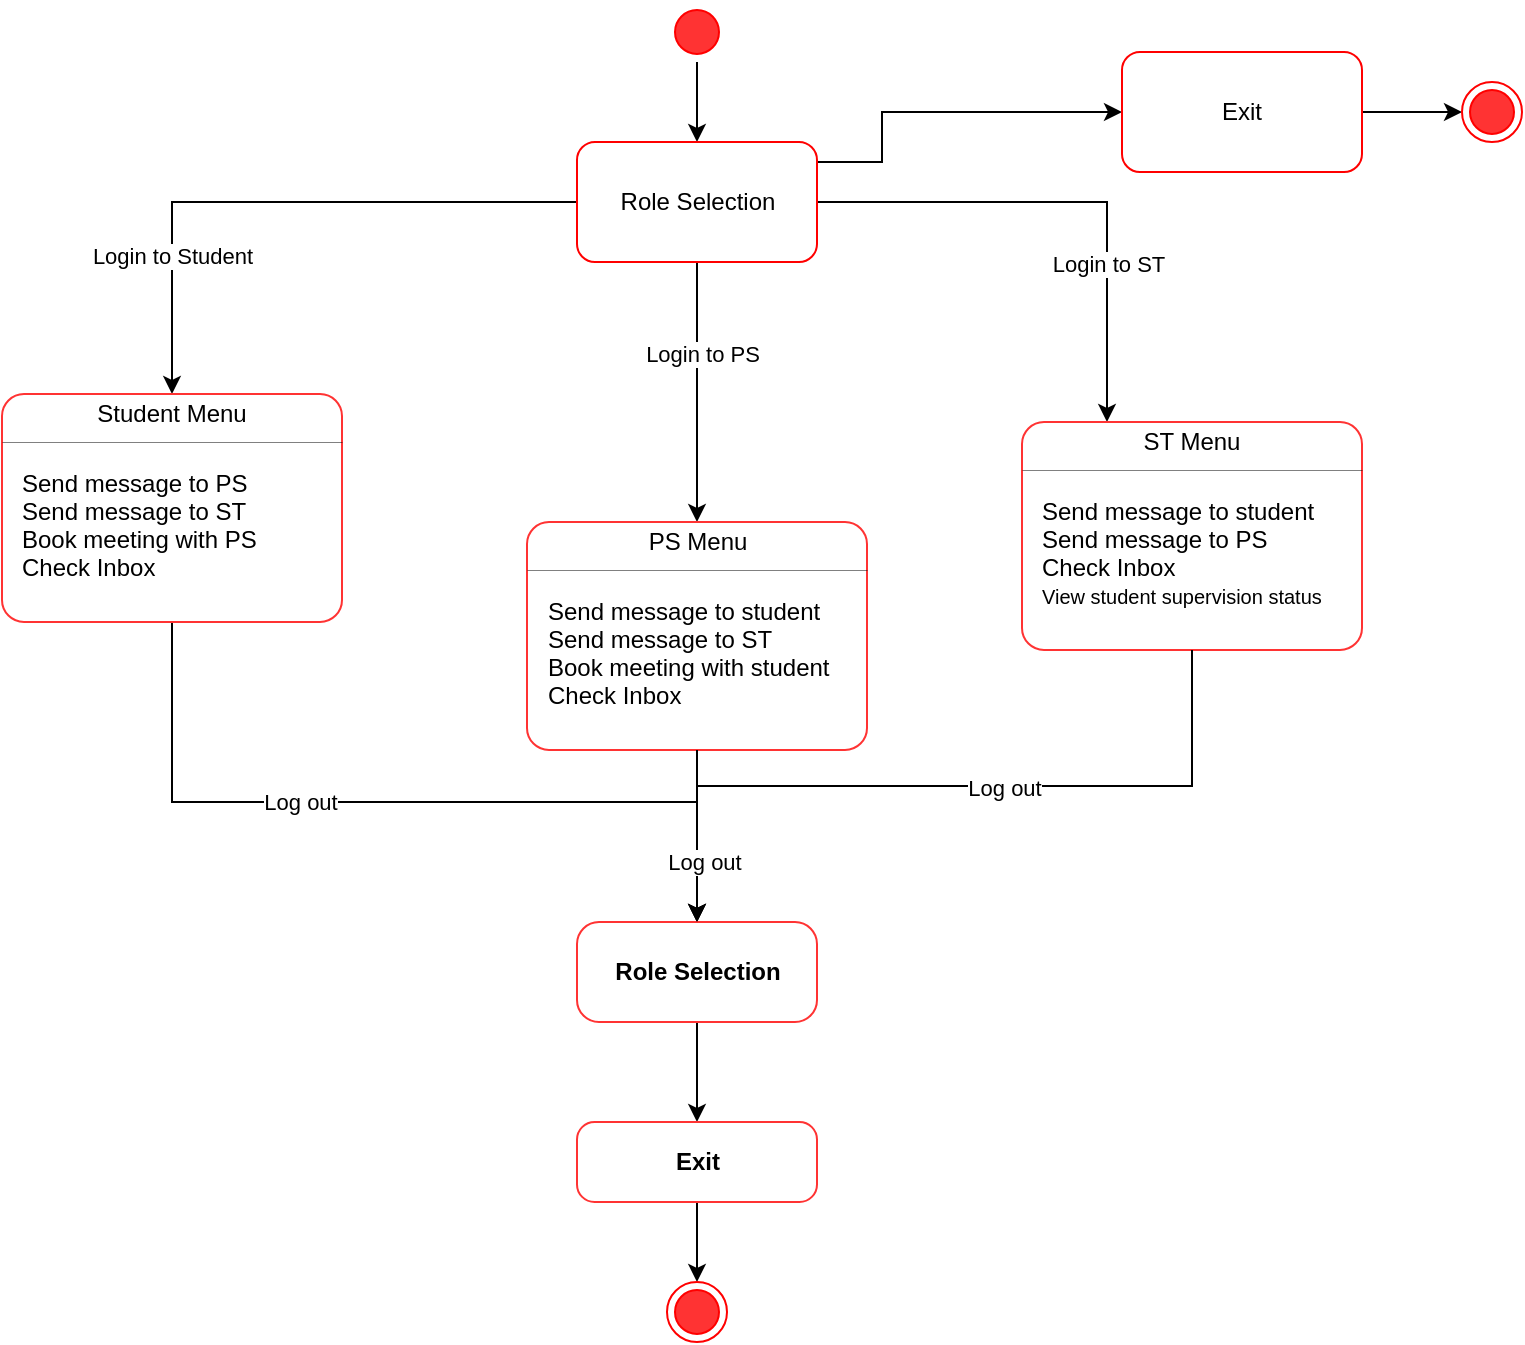 <mxfile version="25.0.1">
  <diagram name="Page-1" id="2WJPUagvzhyku301FSlA">
    <mxGraphModel dx="1194" dy="535" grid="1" gridSize="10" guides="1" tooltips="1" connect="1" arrows="1" fold="1" page="1" pageScale="1" pageWidth="850" pageHeight="1100" math="0" shadow="0">
      <root>
        <mxCell id="0" />
        <mxCell id="1" parent="0" />
        <mxCell id="kcwCu-PbDwrAhVlw852H-23" value="" style="edgeStyle=orthogonalEdgeStyle;rounded=0;orthogonalLoop=1;jettySize=auto;html=1;" parent="1" source="kcwCu-PbDwrAhVlw852H-5" target="kcwCu-PbDwrAhVlw852H-22" edge="1">
          <mxGeometry relative="1" as="geometry" />
        </mxCell>
        <mxCell id="kcwCu-PbDwrAhVlw852H-5" value="" style="ellipse;html=1;shape=startState;fillColor=#FF3333;strokeColor=#ff0000;" parent="1" vertex="1">
          <mxGeometry x="352.5" y="10" width="30" height="30" as="geometry" />
        </mxCell>
        <mxCell id="kcwCu-PbDwrAhVlw852H-25" value="" style="edgeStyle=orthogonalEdgeStyle;rounded=0;orthogonalLoop=1;jettySize=auto;html=1;entryX=0.5;entryY=0;entryDx=0;entryDy=0;" parent="1" source="kcwCu-PbDwrAhVlw852H-22" target="kcwCu-PbDwrAhVlw852H-49" edge="1">
          <mxGeometry relative="1" as="geometry">
            <mxPoint x="210" y="180" as="targetPoint" />
          </mxGeometry>
        </mxCell>
        <mxCell id="kcwCu-PbDwrAhVlw852H-81" value="Login to Student" style="edgeLabel;html=1;align=center;verticalAlign=middle;resizable=0;points=[];" parent="kcwCu-PbDwrAhVlw852H-25" vertex="1" connectable="0">
          <mxGeometry x="0.531" relative="1" as="geometry">
            <mxPoint y="1" as="offset" />
          </mxGeometry>
        </mxCell>
        <mxCell id="kcwCu-PbDwrAhVlw852H-27" value="" style="edgeStyle=orthogonalEdgeStyle;rounded=0;orthogonalLoop=1;jettySize=auto;html=1;entryX=0.5;entryY=0;entryDx=0;entryDy=0;" parent="1" source="kcwCu-PbDwrAhVlw852H-22" target="kcwCu-PbDwrAhVlw852H-61" edge="1">
          <mxGeometry relative="1" as="geometry">
            <mxPoint x="367.5" y="180" as="targetPoint" />
          </mxGeometry>
        </mxCell>
        <mxCell id="kcwCu-PbDwrAhVlw852H-78" value="Login to PS" style="edgeLabel;html=1;align=center;verticalAlign=middle;resizable=0;points=[];" parent="kcwCu-PbDwrAhVlw852H-27" vertex="1" connectable="0">
          <mxGeometry x="-0.292" y="2" relative="1" as="geometry">
            <mxPoint as="offset" />
          </mxGeometry>
        </mxCell>
        <mxCell id="kcwCu-PbDwrAhVlw852H-34" value="" style="edgeStyle=orthogonalEdgeStyle;rounded=0;orthogonalLoop=1;jettySize=auto;html=1;entryX=0.25;entryY=0;entryDx=0;entryDy=0;" parent="1" source="kcwCu-PbDwrAhVlw852H-22" target="kcwCu-PbDwrAhVlw852H-70" edge="1">
          <mxGeometry x="0.004" relative="1" as="geometry">
            <mxPoint x="530" y="180" as="targetPoint" />
            <mxPoint as="offset" />
          </mxGeometry>
        </mxCell>
        <mxCell id="kcwCu-PbDwrAhVlw852H-80" value="Login to ST" style="edgeLabel;html=1;align=center;verticalAlign=middle;resizable=0;points=[];" parent="kcwCu-PbDwrAhVlw852H-34" vertex="1" connectable="0">
          <mxGeometry x="0.382" relative="1" as="geometry">
            <mxPoint as="offset" />
          </mxGeometry>
        </mxCell>
        <mxCell id="kcwCu-PbDwrAhVlw852H-36" value="" style="edgeStyle=orthogonalEdgeStyle;rounded=0;orthogonalLoop=1;jettySize=auto;html=1;" parent="1" source="kcwCu-PbDwrAhVlw852H-22" target="kcwCu-PbDwrAhVlw852H-35" edge="1">
          <mxGeometry relative="1" as="geometry">
            <Array as="points">
              <mxPoint x="460" y="90" />
              <mxPoint x="460" y="65" />
            </Array>
          </mxGeometry>
        </mxCell>
        <mxCell id="kcwCu-PbDwrAhVlw852H-22" value="Role Selection" style="rounded=1;whiteSpace=wrap;html=1;fillColor=#FFFFFF;strokeColor=#ff0000;" parent="1" vertex="1">
          <mxGeometry x="307.5" y="80" width="120" height="60" as="geometry" />
        </mxCell>
        <mxCell id="kcwCu-PbDwrAhVlw852H-41" value="" style="edgeStyle=orthogonalEdgeStyle;rounded=0;orthogonalLoop=1;jettySize=auto;html=1;entryX=0;entryY=0.5;entryDx=0;entryDy=0;" parent="1" source="kcwCu-PbDwrAhVlw852H-35" target="kcwCu-PbDwrAhVlw852H-92" edge="1">
          <mxGeometry relative="1" as="geometry">
            <mxPoint x="760" y="80" as="targetPoint" />
          </mxGeometry>
        </mxCell>
        <mxCell id="kcwCu-PbDwrAhVlw852H-35" value="Exit" style="rounded=1;whiteSpace=wrap;html=1;fillColor=#FFFFFF;strokeColor=#ff0000;" parent="1" vertex="1">
          <mxGeometry x="580" y="35" width="120" height="60" as="geometry" />
        </mxCell>
        <mxCell id="kcwCu-PbDwrAhVlw852H-85" value="" style="edgeStyle=orthogonalEdgeStyle;rounded=0;orthogonalLoop=1;jettySize=auto;html=1;entryX=0.5;entryY=0;entryDx=0;entryDy=0;" parent="1" source="kcwCu-PbDwrAhVlw852H-48" target="kcwCu-PbDwrAhVlw852H-90" edge="1">
          <mxGeometry relative="1" as="geometry">
            <mxPoint x="135" y="470" as="targetPoint" />
            <Array as="points">
              <mxPoint x="368" y="410" />
            </Array>
          </mxGeometry>
        </mxCell>
        <mxCell id="kcwCu-PbDwrAhVlw852H-102" value="Log out" style="edgeLabel;html=1;align=center;verticalAlign=middle;resizable=0;points=[];" parent="kcwCu-PbDwrAhVlw852H-85" vertex="1" connectable="0">
          <mxGeometry x="-0.253" relative="1" as="geometry">
            <mxPoint as="offset" />
          </mxGeometry>
        </mxCell>
        <mxCell id="kcwCu-PbDwrAhVlw852H-48" value="" style="fontStyle=1;align=center;verticalAlign=middle;childLayout=stackLayout;horizontal=1;horizontalStack=0;resizeParent=1;resizeParentMax=0;resizeLast=0;marginBottom=0;rounded=1;absoluteArcSize=1;arcSize=22;strokeColor=#FF3333;" parent="1" vertex="1">
          <mxGeometry x="20" y="206" width="170" height="114" as="geometry" />
        </mxCell>
        <mxCell id="kcwCu-PbDwrAhVlw852H-49" value="Student Menu" style="html=1;align=center;spacing=0;verticalAlign=middle;strokeColor=none;fillColor=none;whiteSpace=wrap;" parent="kcwCu-PbDwrAhVlw852H-48" vertex="1">
          <mxGeometry width="170" height="20" as="geometry" />
        </mxCell>
        <mxCell id="kcwCu-PbDwrAhVlw852H-50" value="" style="line;strokeWidth=0.25;fillColor=none;align=left;verticalAlign=middle;spacingTop=-1;spacingLeft=3;spacingRight=3;rotatable=0;labelPosition=right;points=[];portConstraint=eastwest;" parent="kcwCu-PbDwrAhVlw852H-48" vertex="1">
          <mxGeometry y="20" width="170" height="8" as="geometry" />
        </mxCell>
        <mxCell id="kcwCu-PbDwrAhVlw852H-51" value="" style="html=1;align=left;spacing=0;spacingLeft=10;verticalAlign=middle;strokeColor=none;fillColor=none;whiteSpace=wrap;" parent="kcwCu-PbDwrAhVlw852H-48" vertex="1">
          <mxGeometry y="28" width="170" height="10" as="geometry" />
        </mxCell>
        <mxCell id="kcwCu-PbDwrAhVlw852H-52" value="Send message to PS" style="html=1;align=left;spacing=0;spacingLeft=10;verticalAlign=middle;strokeColor=none;fillColor=none;whiteSpace=wrap;" parent="kcwCu-PbDwrAhVlw852H-48" vertex="1">
          <mxGeometry y="38" width="170" height="14" as="geometry" />
        </mxCell>
        <mxCell id="kcwCu-PbDwrAhVlw852H-53" value="Send message to ST" style="html=1;align=left;spacing=0;spacingLeft=10;verticalAlign=middle;strokeColor=none;fillColor=none;whiteSpace=wrap;" parent="kcwCu-PbDwrAhVlw852H-48" vertex="1">
          <mxGeometry y="52" width="170" height="14" as="geometry" />
        </mxCell>
        <mxCell id="kcwCu-PbDwrAhVlw852H-54" value="Book meeting with PS" style="html=1;align=left;spacingLeft=10;spacing=0;verticalAlign=middle;strokeColor=none;fillColor=none;whiteSpace=wrap;" parent="kcwCu-PbDwrAhVlw852H-48" vertex="1">
          <mxGeometry y="66" width="170" height="14" as="geometry" />
        </mxCell>
        <mxCell id="kcwCu-PbDwrAhVlw852H-59" value="Check Inbox" style="html=1;align=left;spacingLeft=10;spacing=0;verticalAlign=middle;strokeColor=none;fillColor=none;whiteSpace=wrap;" parent="kcwCu-PbDwrAhVlw852H-48" vertex="1">
          <mxGeometry y="80" width="170" height="14" as="geometry" />
        </mxCell>
        <mxCell id="kcwCu-PbDwrAhVlw852H-55" value="" style="html=1;align=left;spacing=0;spacingLeft=10;verticalAlign=middle;strokeColor=none;fillColor=none;whiteSpace=wrap;" parent="kcwCu-PbDwrAhVlw852H-48" vertex="1">
          <mxGeometry y="94" width="170" height="20" as="geometry" />
        </mxCell>
        <mxCell id="kcwCu-PbDwrAhVlw852H-60" value="" style="fontStyle=1;align=center;verticalAlign=middle;childLayout=stackLayout;horizontal=1;horizontalStack=0;resizeParent=1;resizeParentMax=0;resizeLast=0;marginBottom=0;rounded=1;absoluteArcSize=1;arcSize=22;strokeColor=#FF3333;" parent="1" vertex="1">
          <mxGeometry x="282.5" y="270" width="170" height="114" as="geometry" />
        </mxCell>
        <mxCell id="kcwCu-PbDwrAhVlw852H-61" value="PS Menu" style="html=1;align=center;spacing=0;verticalAlign=middle;strokeColor=none;fillColor=none;whiteSpace=wrap;" parent="kcwCu-PbDwrAhVlw852H-60" vertex="1">
          <mxGeometry width="170" height="20" as="geometry" />
        </mxCell>
        <mxCell id="kcwCu-PbDwrAhVlw852H-62" value="" style="line;strokeWidth=0.25;fillColor=none;align=left;verticalAlign=middle;spacingTop=-1;spacingLeft=3;spacingRight=3;rotatable=0;labelPosition=right;points=[];portConstraint=eastwest;" parent="kcwCu-PbDwrAhVlw852H-60" vertex="1">
          <mxGeometry y="20" width="170" height="8" as="geometry" />
        </mxCell>
        <mxCell id="kcwCu-PbDwrAhVlw852H-63" value="" style="html=1;align=left;spacing=0;spacingLeft=10;verticalAlign=middle;strokeColor=none;fillColor=none;whiteSpace=wrap;" parent="kcwCu-PbDwrAhVlw852H-60" vertex="1">
          <mxGeometry y="28" width="170" height="10" as="geometry" />
        </mxCell>
        <mxCell id="kcwCu-PbDwrAhVlw852H-64" value="Send message to student" style="html=1;align=left;spacing=0;spacingLeft=10;verticalAlign=middle;strokeColor=none;fillColor=none;whiteSpace=wrap;" parent="kcwCu-PbDwrAhVlw852H-60" vertex="1">
          <mxGeometry y="38" width="170" height="14" as="geometry" />
        </mxCell>
        <mxCell id="kcwCu-PbDwrAhVlw852H-65" value="Send message to ST" style="html=1;align=left;spacing=0;spacingLeft=10;verticalAlign=middle;strokeColor=none;fillColor=none;whiteSpace=wrap;" parent="kcwCu-PbDwrAhVlw852H-60" vertex="1">
          <mxGeometry y="52" width="170" height="14" as="geometry" />
        </mxCell>
        <mxCell id="kcwCu-PbDwrAhVlw852H-66" value="Book meeting with student" style="html=1;align=left;spacingLeft=10;spacing=0;verticalAlign=middle;strokeColor=none;fillColor=none;whiteSpace=wrap;" parent="kcwCu-PbDwrAhVlw852H-60" vertex="1">
          <mxGeometry y="66" width="170" height="14" as="geometry" />
        </mxCell>
        <mxCell id="kcwCu-PbDwrAhVlw852H-67" value="Check Inbox" style="html=1;align=left;spacingLeft=10;spacing=0;verticalAlign=middle;strokeColor=none;fillColor=none;whiteSpace=wrap;" parent="kcwCu-PbDwrAhVlw852H-60" vertex="1">
          <mxGeometry y="80" width="170" height="14" as="geometry" />
        </mxCell>
        <mxCell id="kcwCu-PbDwrAhVlw852H-68" value="" style="html=1;align=left;spacing=0;spacingLeft=10;verticalAlign=middle;strokeColor=none;fillColor=none;whiteSpace=wrap;" parent="kcwCu-PbDwrAhVlw852H-60" vertex="1">
          <mxGeometry y="94" width="170" height="20" as="geometry" />
        </mxCell>
        <mxCell id="kcwCu-PbDwrAhVlw852H-69" value="" style="fontStyle=1;align=center;verticalAlign=middle;childLayout=stackLayout;horizontal=1;horizontalStack=0;resizeParent=1;resizeParentMax=0;resizeLast=0;marginBottom=0;rounded=1;absoluteArcSize=1;arcSize=22;strokeColor=#FF3333;" parent="1" vertex="1">
          <mxGeometry x="530" y="220" width="170" height="114" as="geometry" />
        </mxCell>
        <mxCell id="kcwCu-PbDwrAhVlw852H-70" value="ST Menu" style="html=1;align=center;spacing=0;verticalAlign=middle;strokeColor=none;fillColor=none;whiteSpace=wrap;" parent="kcwCu-PbDwrAhVlw852H-69" vertex="1">
          <mxGeometry width="170" height="20" as="geometry" />
        </mxCell>
        <mxCell id="kcwCu-PbDwrAhVlw852H-71" value="" style="line;strokeWidth=0.25;fillColor=none;align=left;verticalAlign=middle;spacingTop=-1;spacingLeft=3;spacingRight=3;rotatable=0;labelPosition=right;points=[];portConstraint=eastwest;" parent="kcwCu-PbDwrAhVlw852H-69" vertex="1">
          <mxGeometry y="20" width="170" height="8" as="geometry" />
        </mxCell>
        <mxCell id="kcwCu-PbDwrAhVlw852H-72" value="" style="html=1;align=left;spacing=0;spacingLeft=10;verticalAlign=middle;strokeColor=none;fillColor=none;whiteSpace=wrap;" parent="kcwCu-PbDwrAhVlw852H-69" vertex="1">
          <mxGeometry y="28" width="170" height="10" as="geometry" />
        </mxCell>
        <mxCell id="kcwCu-PbDwrAhVlw852H-73" value="Send message to student" style="html=1;align=left;spacing=0;spacingLeft=10;verticalAlign=middle;strokeColor=none;fillColor=none;whiteSpace=wrap;" parent="kcwCu-PbDwrAhVlw852H-69" vertex="1">
          <mxGeometry y="38" width="170" height="14" as="geometry" />
        </mxCell>
        <mxCell id="kcwCu-PbDwrAhVlw852H-74" value="Send message to PS" style="html=1;align=left;spacing=0;spacingLeft=10;verticalAlign=middle;strokeColor=none;fillColor=none;whiteSpace=wrap;" parent="kcwCu-PbDwrAhVlw852H-69" vertex="1">
          <mxGeometry y="52" width="170" height="14" as="geometry" />
        </mxCell>
        <mxCell id="kcwCu-PbDwrAhVlw852H-75" value="Check Inbox" style="html=1;align=left;spacingLeft=10;spacing=0;verticalAlign=middle;strokeColor=none;fillColor=none;whiteSpace=wrap;" parent="kcwCu-PbDwrAhVlw852H-69" vertex="1">
          <mxGeometry y="66" width="170" height="14" as="geometry" />
        </mxCell>
        <mxCell id="kcwCu-PbDwrAhVlw852H-76" value="&lt;font style=&quot;font-size: 10px;&quot;&gt;View student supervision status&lt;/font&gt;" style="html=1;align=left;spacingLeft=10;spacing=0;verticalAlign=middle;strokeColor=none;fillColor=none;whiteSpace=wrap;" parent="kcwCu-PbDwrAhVlw852H-69" vertex="1">
          <mxGeometry y="80" width="170" height="14" as="geometry" />
        </mxCell>
        <mxCell id="kcwCu-PbDwrAhVlw852H-77" value="" style="html=1;align=left;spacing=0;spacingLeft=10;verticalAlign=middle;strokeColor=none;fillColor=none;whiteSpace=wrap;" parent="kcwCu-PbDwrAhVlw852H-69" vertex="1">
          <mxGeometry y="94" width="170" height="20" as="geometry" />
        </mxCell>
        <mxCell id="kcwCu-PbDwrAhVlw852H-89" style="edgeStyle=orthogonalEdgeStyle;rounded=0;orthogonalLoop=1;jettySize=auto;html=1;entryX=0.5;entryY=0;entryDx=0;entryDy=0;" parent="1" source="kcwCu-PbDwrAhVlw852H-68" target="kcwCu-PbDwrAhVlw852H-90" edge="1">
          <mxGeometry relative="1" as="geometry">
            <mxPoint x="367.5" y="470" as="targetPoint" />
          </mxGeometry>
        </mxCell>
        <mxCell id="kcwCu-PbDwrAhVlw852H-96" style="edgeStyle=orthogonalEdgeStyle;rounded=0;orthogonalLoop=1;jettySize=auto;html=1;entryX=0.5;entryY=0;entryDx=0;entryDy=0;" parent="1" source="kcwCu-PbDwrAhVlw852H-90" target="kcwCu-PbDwrAhVlw852H-98" edge="1">
          <mxGeometry relative="1" as="geometry">
            <mxPoint x="368" y="560" as="targetPoint" />
          </mxGeometry>
        </mxCell>
        <mxCell id="kcwCu-PbDwrAhVlw852H-90" value="Role Selection" style="whiteSpace=wrap;html=1;strokeColor=#FF3333;fontStyle=1;rounded=1;arcSize=22;" parent="1" vertex="1">
          <mxGeometry x="307.5" y="470" width="120" height="50" as="geometry" />
        </mxCell>
        <mxCell id="kcwCu-PbDwrAhVlw852H-92" value="" style="ellipse;html=1;shape=endState;fillColor=#FF3333;strokeColor=#ff0000;" parent="1" vertex="1">
          <mxGeometry x="750" y="50" width="30" height="30" as="geometry" />
        </mxCell>
        <mxCell id="kcwCu-PbDwrAhVlw852H-97" style="edgeStyle=orthogonalEdgeStyle;rounded=0;orthogonalLoop=1;jettySize=auto;html=1;exitX=0.5;exitY=1;exitDx=0;exitDy=0;" parent="1" source="kcwCu-PbDwrAhVlw852H-77" target="kcwCu-PbDwrAhVlw852H-90" edge="1">
          <mxGeometry relative="1" as="geometry" />
        </mxCell>
        <mxCell id="kcwCu-PbDwrAhVlw852H-103" value="Log out" style="edgeLabel;html=1;align=center;verticalAlign=middle;resizable=0;points=[];" parent="kcwCu-PbDwrAhVlw852H-97" vertex="1" connectable="0">
          <mxGeometry x="0.838" y="3" relative="1" as="geometry">
            <mxPoint y="1" as="offset" />
          </mxGeometry>
        </mxCell>
        <mxCell id="kcwCu-PbDwrAhVlw852H-104" value="Log out" style="edgeLabel;html=1;align=center;verticalAlign=middle;resizable=0;points=[];" parent="kcwCu-PbDwrAhVlw852H-97" vertex="1" connectable="0">
          <mxGeometry x="-0.155" y="1" relative="1" as="geometry">
            <mxPoint as="offset" />
          </mxGeometry>
        </mxCell>
        <mxCell id="kcwCu-PbDwrAhVlw852H-101" style="edgeStyle=orthogonalEdgeStyle;rounded=0;orthogonalLoop=1;jettySize=auto;html=1;entryX=0.5;entryY=0;entryDx=0;entryDy=0;" parent="1" source="kcwCu-PbDwrAhVlw852H-98" target="kcwCu-PbDwrAhVlw852H-100" edge="1">
          <mxGeometry relative="1" as="geometry" />
        </mxCell>
        <mxCell id="kcwCu-PbDwrAhVlw852H-98" value="Exit" style="whiteSpace=wrap;html=1;strokeColor=#FF3333;fontStyle=1;rounded=1;arcSize=22;" parent="1" vertex="1">
          <mxGeometry x="307.5" y="570" width="120" height="40" as="geometry" />
        </mxCell>
        <mxCell id="kcwCu-PbDwrAhVlw852H-100" value="" style="ellipse;html=1;shape=endState;fillColor=#FF3333;strokeColor=#ff0000;" parent="1" vertex="1">
          <mxGeometry x="352.5" y="650" width="30" height="30" as="geometry" />
        </mxCell>
      </root>
    </mxGraphModel>
  </diagram>
</mxfile>
